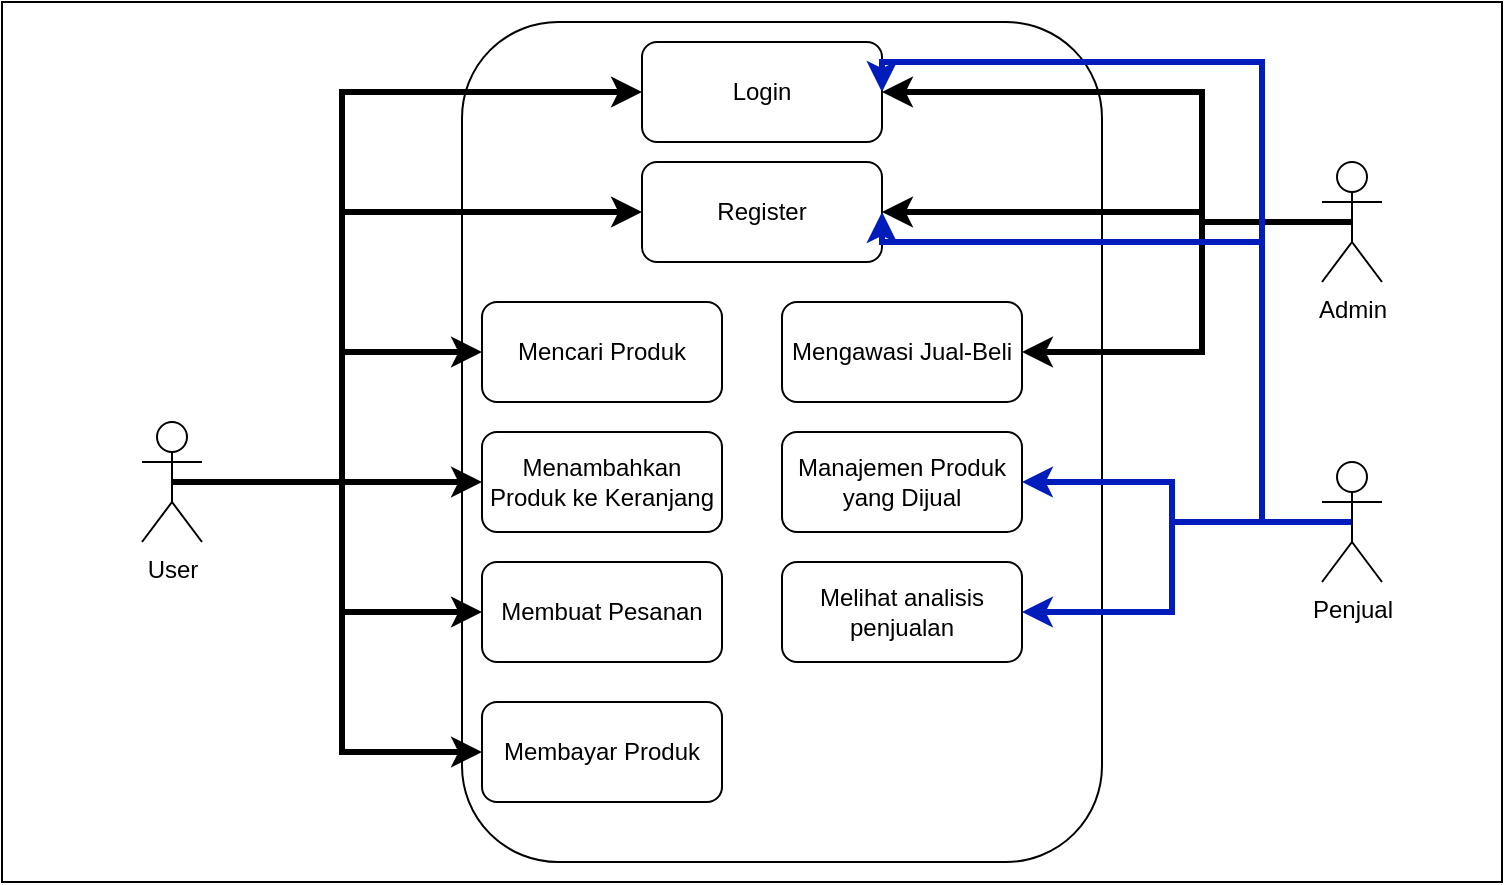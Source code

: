 <mxfile version="25.0.3">
  <diagram name="Page-1" id="zXK4JeHEwXU457iD-Ces">
    <mxGraphModel dx="1050" dy="522" grid="1" gridSize="10" guides="1" tooltips="1" connect="1" arrows="1" fold="1" page="1" pageScale="1" pageWidth="850" pageHeight="1100" math="0" shadow="0">
      <root>
        <mxCell id="0" />
        <mxCell id="1" parent="0" />
        <mxCell id="P8jR3Gm1PVBCKN8UqkDq-1" value="" style="rounded=0;whiteSpace=wrap;html=1;glass=0;" vertex="1" parent="1">
          <mxGeometry x="50" y="40" width="750" height="440" as="geometry" />
        </mxCell>
        <mxCell id="P8jR3Gm1PVBCKN8UqkDq-3" value="" style="rounded=1;whiteSpace=wrap;html=1;" vertex="1" parent="1">
          <mxGeometry x="280" y="50" width="320" height="420" as="geometry" />
        </mxCell>
        <mxCell id="P8jR3Gm1PVBCKN8UqkDq-13" style="edgeStyle=orthogonalEdgeStyle;rounded=0;orthogonalLoop=1;jettySize=auto;html=1;exitX=0.5;exitY=0.5;exitDx=0;exitDy=0;exitPerimeter=0;entryX=0;entryY=0.5;entryDx=0;entryDy=0;strokeWidth=3;" edge="1" parent="1" source="P8jR3Gm1PVBCKN8UqkDq-2" target="P8jR3Gm1PVBCKN8UqkDq-6">
          <mxGeometry relative="1" as="geometry">
            <Array as="points">
              <mxPoint x="220" y="280" />
              <mxPoint x="220" y="85" />
            </Array>
          </mxGeometry>
        </mxCell>
        <mxCell id="P8jR3Gm1PVBCKN8UqkDq-14" style="edgeStyle=orthogonalEdgeStyle;rounded=0;orthogonalLoop=1;jettySize=auto;html=1;exitX=0.5;exitY=0.5;exitDx=0;exitDy=0;exitPerimeter=0;entryX=0;entryY=0.5;entryDx=0;entryDy=0;strokeWidth=3;" edge="1" parent="1" source="P8jR3Gm1PVBCKN8UqkDq-2" target="P8jR3Gm1PVBCKN8UqkDq-7">
          <mxGeometry relative="1" as="geometry">
            <Array as="points">
              <mxPoint x="220" y="280" />
              <mxPoint x="220" y="145" />
            </Array>
          </mxGeometry>
        </mxCell>
        <mxCell id="P8jR3Gm1PVBCKN8UqkDq-15" style="edgeStyle=orthogonalEdgeStyle;rounded=0;orthogonalLoop=1;jettySize=auto;html=1;exitX=0.5;exitY=0.5;exitDx=0;exitDy=0;exitPerimeter=0;entryX=0;entryY=0.5;entryDx=0;entryDy=0;strokeWidth=3;" edge="1" parent="1" source="P8jR3Gm1PVBCKN8UqkDq-2" target="P8jR3Gm1PVBCKN8UqkDq-4">
          <mxGeometry relative="1" as="geometry" />
        </mxCell>
        <mxCell id="P8jR3Gm1PVBCKN8UqkDq-16" style="edgeStyle=orthogonalEdgeStyle;rounded=0;orthogonalLoop=1;jettySize=auto;html=1;exitX=0.5;exitY=0.5;exitDx=0;exitDy=0;exitPerimeter=0;entryX=0;entryY=0.5;entryDx=0;entryDy=0;strokeWidth=3;" edge="1" parent="1" source="P8jR3Gm1PVBCKN8UqkDq-2" target="P8jR3Gm1PVBCKN8UqkDq-5">
          <mxGeometry relative="1" as="geometry" />
        </mxCell>
        <mxCell id="P8jR3Gm1PVBCKN8UqkDq-17" style="edgeStyle=orthogonalEdgeStyle;rounded=0;orthogonalLoop=1;jettySize=auto;html=1;exitX=0.5;exitY=0.5;exitDx=0;exitDy=0;exitPerimeter=0;entryX=0;entryY=0.5;entryDx=0;entryDy=0;strokeWidth=3;" edge="1" parent="1" source="P8jR3Gm1PVBCKN8UqkDq-2" target="P8jR3Gm1PVBCKN8UqkDq-8">
          <mxGeometry relative="1" as="geometry" />
        </mxCell>
        <mxCell id="P8jR3Gm1PVBCKN8UqkDq-18" style="edgeStyle=orthogonalEdgeStyle;rounded=0;orthogonalLoop=1;jettySize=auto;html=1;exitX=0.5;exitY=0.5;exitDx=0;exitDy=0;exitPerimeter=0;entryX=0;entryY=0.5;entryDx=0;entryDy=0;strokeWidth=3;" edge="1" parent="1" source="P8jR3Gm1PVBCKN8UqkDq-2" target="P8jR3Gm1PVBCKN8UqkDq-9">
          <mxGeometry relative="1" as="geometry" />
        </mxCell>
        <mxCell id="P8jR3Gm1PVBCKN8UqkDq-2" value="User" style="shape=umlActor;verticalLabelPosition=bottom;verticalAlign=top;html=1;outlineConnect=0;" vertex="1" parent="1">
          <mxGeometry x="120" y="250" width="30" height="60" as="geometry" />
        </mxCell>
        <mxCell id="P8jR3Gm1PVBCKN8UqkDq-4" value="Mencari Produk" style="rounded=1;whiteSpace=wrap;html=1;" vertex="1" parent="1">
          <mxGeometry x="290" y="190" width="120" height="50" as="geometry" />
        </mxCell>
        <mxCell id="P8jR3Gm1PVBCKN8UqkDq-5" value="Menambahkan Produk ke Keranjang" style="rounded=1;whiteSpace=wrap;html=1;" vertex="1" parent="1">
          <mxGeometry x="290" y="255" width="120" height="50" as="geometry" />
        </mxCell>
        <mxCell id="P8jR3Gm1PVBCKN8UqkDq-6" value="Login" style="rounded=1;whiteSpace=wrap;html=1;" vertex="1" parent="1">
          <mxGeometry x="370" y="60" width="120" height="50" as="geometry" />
        </mxCell>
        <mxCell id="P8jR3Gm1PVBCKN8UqkDq-7" value="Register" style="rounded=1;whiteSpace=wrap;html=1;" vertex="1" parent="1">
          <mxGeometry x="370" y="120" width="120" height="50" as="geometry" />
        </mxCell>
        <mxCell id="P8jR3Gm1PVBCKN8UqkDq-8" value="Membuat Pesanan" style="rounded=1;whiteSpace=wrap;html=1;" vertex="1" parent="1">
          <mxGeometry x="290" y="320" width="120" height="50" as="geometry" />
        </mxCell>
        <mxCell id="P8jR3Gm1PVBCKN8UqkDq-9" value="Membayar Produk" style="rounded=1;whiteSpace=wrap;html=1;" vertex="1" parent="1">
          <mxGeometry x="290" y="390" width="120" height="50" as="geometry" />
        </mxCell>
        <mxCell id="P8jR3Gm1PVBCKN8UqkDq-10" value="Mengawasi Jual-Beli" style="rounded=1;whiteSpace=wrap;html=1;" vertex="1" parent="1">
          <mxGeometry x="440" y="190" width="120" height="50" as="geometry" />
        </mxCell>
        <mxCell id="P8jR3Gm1PVBCKN8UqkDq-11" value="Manajemen Produk yang Dijual" style="rounded=1;whiteSpace=wrap;html=1;" vertex="1" parent="1">
          <mxGeometry x="440" y="255" width="120" height="50" as="geometry" />
        </mxCell>
        <mxCell id="P8jR3Gm1PVBCKN8UqkDq-12" value="Melihat analisis penjualan" style="rounded=1;whiteSpace=wrap;html=1;" vertex="1" parent="1">
          <mxGeometry x="440" y="320" width="120" height="50" as="geometry" />
        </mxCell>
        <mxCell id="P8jR3Gm1PVBCKN8UqkDq-21" style="edgeStyle=orthogonalEdgeStyle;rounded=0;orthogonalLoop=1;jettySize=auto;html=1;exitX=0.5;exitY=0.5;exitDx=0;exitDy=0;exitPerimeter=0;entryX=1;entryY=0.5;entryDx=0;entryDy=0;strokeWidth=3;" edge="1" parent="1" source="P8jR3Gm1PVBCKN8UqkDq-20" target="P8jR3Gm1PVBCKN8UqkDq-6">
          <mxGeometry relative="1" as="geometry">
            <Array as="points">
              <mxPoint x="650" y="150" />
              <mxPoint x="650" y="85" />
            </Array>
          </mxGeometry>
        </mxCell>
        <mxCell id="P8jR3Gm1PVBCKN8UqkDq-22" style="edgeStyle=orthogonalEdgeStyle;rounded=0;orthogonalLoop=1;jettySize=auto;html=1;exitX=0.5;exitY=0.5;exitDx=0;exitDy=0;exitPerimeter=0;entryX=1;entryY=0.5;entryDx=0;entryDy=0;strokeWidth=3;" edge="1" parent="1" source="P8jR3Gm1PVBCKN8UqkDq-20" target="P8jR3Gm1PVBCKN8UqkDq-7">
          <mxGeometry relative="1" as="geometry">
            <Array as="points">
              <mxPoint x="650" y="150" />
              <mxPoint x="650" y="145" />
            </Array>
          </mxGeometry>
        </mxCell>
        <mxCell id="P8jR3Gm1PVBCKN8UqkDq-23" style="edgeStyle=orthogonalEdgeStyle;rounded=0;orthogonalLoop=1;jettySize=auto;html=1;exitX=0.5;exitY=0.5;exitDx=0;exitDy=0;exitPerimeter=0;entryX=1;entryY=0.5;entryDx=0;entryDy=0;strokeWidth=3;" edge="1" parent="1" source="P8jR3Gm1PVBCKN8UqkDq-20" target="P8jR3Gm1PVBCKN8UqkDq-10">
          <mxGeometry relative="1" as="geometry">
            <Array as="points">
              <mxPoint x="650" y="150" />
              <mxPoint x="650" y="215" />
            </Array>
          </mxGeometry>
        </mxCell>
        <mxCell id="P8jR3Gm1PVBCKN8UqkDq-20" value="Admin" style="shape=umlActor;verticalLabelPosition=bottom;verticalAlign=top;html=1;outlineConnect=0;" vertex="1" parent="1">
          <mxGeometry x="710" y="120" width="30" height="60" as="geometry" />
        </mxCell>
        <mxCell id="P8jR3Gm1PVBCKN8UqkDq-25" style="edgeStyle=orthogonalEdgeStyle;rounded=0;orthogonalLoop=1;jettySize=auto;html=1;exitX=0.5;exitY=0.5;exitDx=0;exitDy=0;exitPerimeter=0;entryX=1;entryY=0.5;entryDx=0;entryDy=0;strokeWidth=3;fillColor=#0050ef;strokeColor=#001DBC;" edge="1" parent="1" source="P8jR3Gm1PVBCKN8UqkDq-24" target="P8jR3Gm1PVBCKN8UqkDq-12">
          <mxGeometry relative="1" as="geometry" />
        </mxCell>
        <mxCell id="P8jR3Gm1PVBCKN8UqkDq-26" style="edgeStyle=orthogonalEdgeStyle;rounded=0;orthogonalLoop=1;jettySize=auto;html=1;exitX=0.5;exitY=0.5;exitDx=0;exitDy=0;exitPerimeter=0;entryX=1;entryY=0.5;entryDx=0;entryDy=0;fillColor=#0050ef;strokeColor=#001DBC;strokeWidth=3;" edge="1" parent="1" source="P8jR3Gm1PVBCKN8UqkDq-24" target="P8jR3Gm1PVBCKN8UqkDq-11">
          <mxGeometry relative="1" as="geometry" />
        </mxCell>
        <mxCell id="P8jR3Gm1PVBCKN8UqkDq-27" style="edgeStyle=orthogonalEdgeStyle;rounded=0;orthogonalLoop=1;jettySize=auto;html=1;exitX=0.5;exitY=0.5;exitDx=0;exitDy=0;exitPerimeter=0;entryX=1;entryY=0.5;entryDx=0;entryDy=0;strokeWidth=3;fillColor=#0050ef;strokeColor=#001DBC;" edge="1" parent="1" source="P8jR3Gm1PVBCKN8UqkDq-24" target="P8jR3Gm1PVBCKN8UqkDq-7">
          <mxGeometry relative="1" as="geometry">
            <Array as="points">
              <mxPoint x="680" y="300" />
              <mxPoint x="680" y="160" />
              <mxPoint x="490" y="160" />
            </Array>
          </mxGeometry>
        </mxCell>
        <mxCell id="P8jR3Gm1PVBCKN8UqkDq-28" style="edgeStyle=orthogonalEdgeStyle;rounded=0;orthogonalLoop=1;jettySize=auto;html=1;exitX=0.5;exitY=0.5;exitDx=0;exitDy=0;exitPerimeter=0;entryX=1;entryY=0.5;entryDx=0;entryDy=0;fillColor=#0050ef;strokeColor=#001DBC;strokeWidth=3;" edge="1" parent="1" source="P8jR3Gm1PVBCKN8UqkDq-24" target="P8jR3Gm1PVBCKN8UqkDq-6">
          <mxGeometry relative="1" as="geometry">
            <Array as="points">
              <mxPoint x="680" y="300" />
              <mxPoint x="680" y="70" />
              <mxPoint x="490" y="70" />
            </Array>
          </mxGeometry>
        </mxCell>
        <mxCell id="P8jR3Gm1PVBCKN8UqkDq-24" value="Penjual" style="shape=umlActor;verticalLabelPosition=bottom;verticalAlign=top;html=1;outlineConnect=0;" vertex="1" parent="1">
          <mxGeometry x="710" y="270" width="30" height="60" as="geometry" />
        </mxCell>
      </root>
    </mxGraphModel>
  </diagram>
</mxfile>
